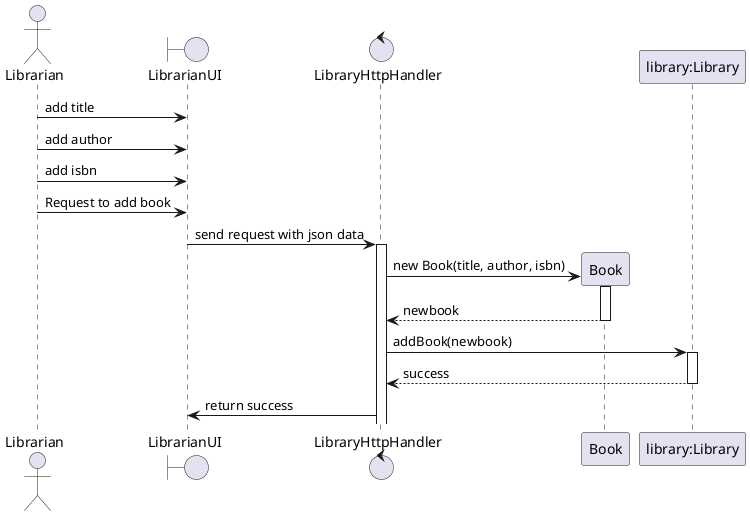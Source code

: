 @startuml

actor Librarian as librarian

boundary LibrarianUI as UI
control LibraryHttpHandler as httpHandler



librarian -> UI: add title
librarian -> UI: add author
librarian -> UI: add isbn
librarian -> UI: Request to add book

UI -> httpHandler: send request with json data
activate httpHandler

create Book
httpHandler -> Book : new Book(title, author, isbn)
activate Book
return newbook
deactivate Book

participant "library:Library" as biblio

httpHandler -> biblio: addBook(newbook)
activate biblio
return success
deactivate biblio

httpHandler -> UI: return success


@enduml
